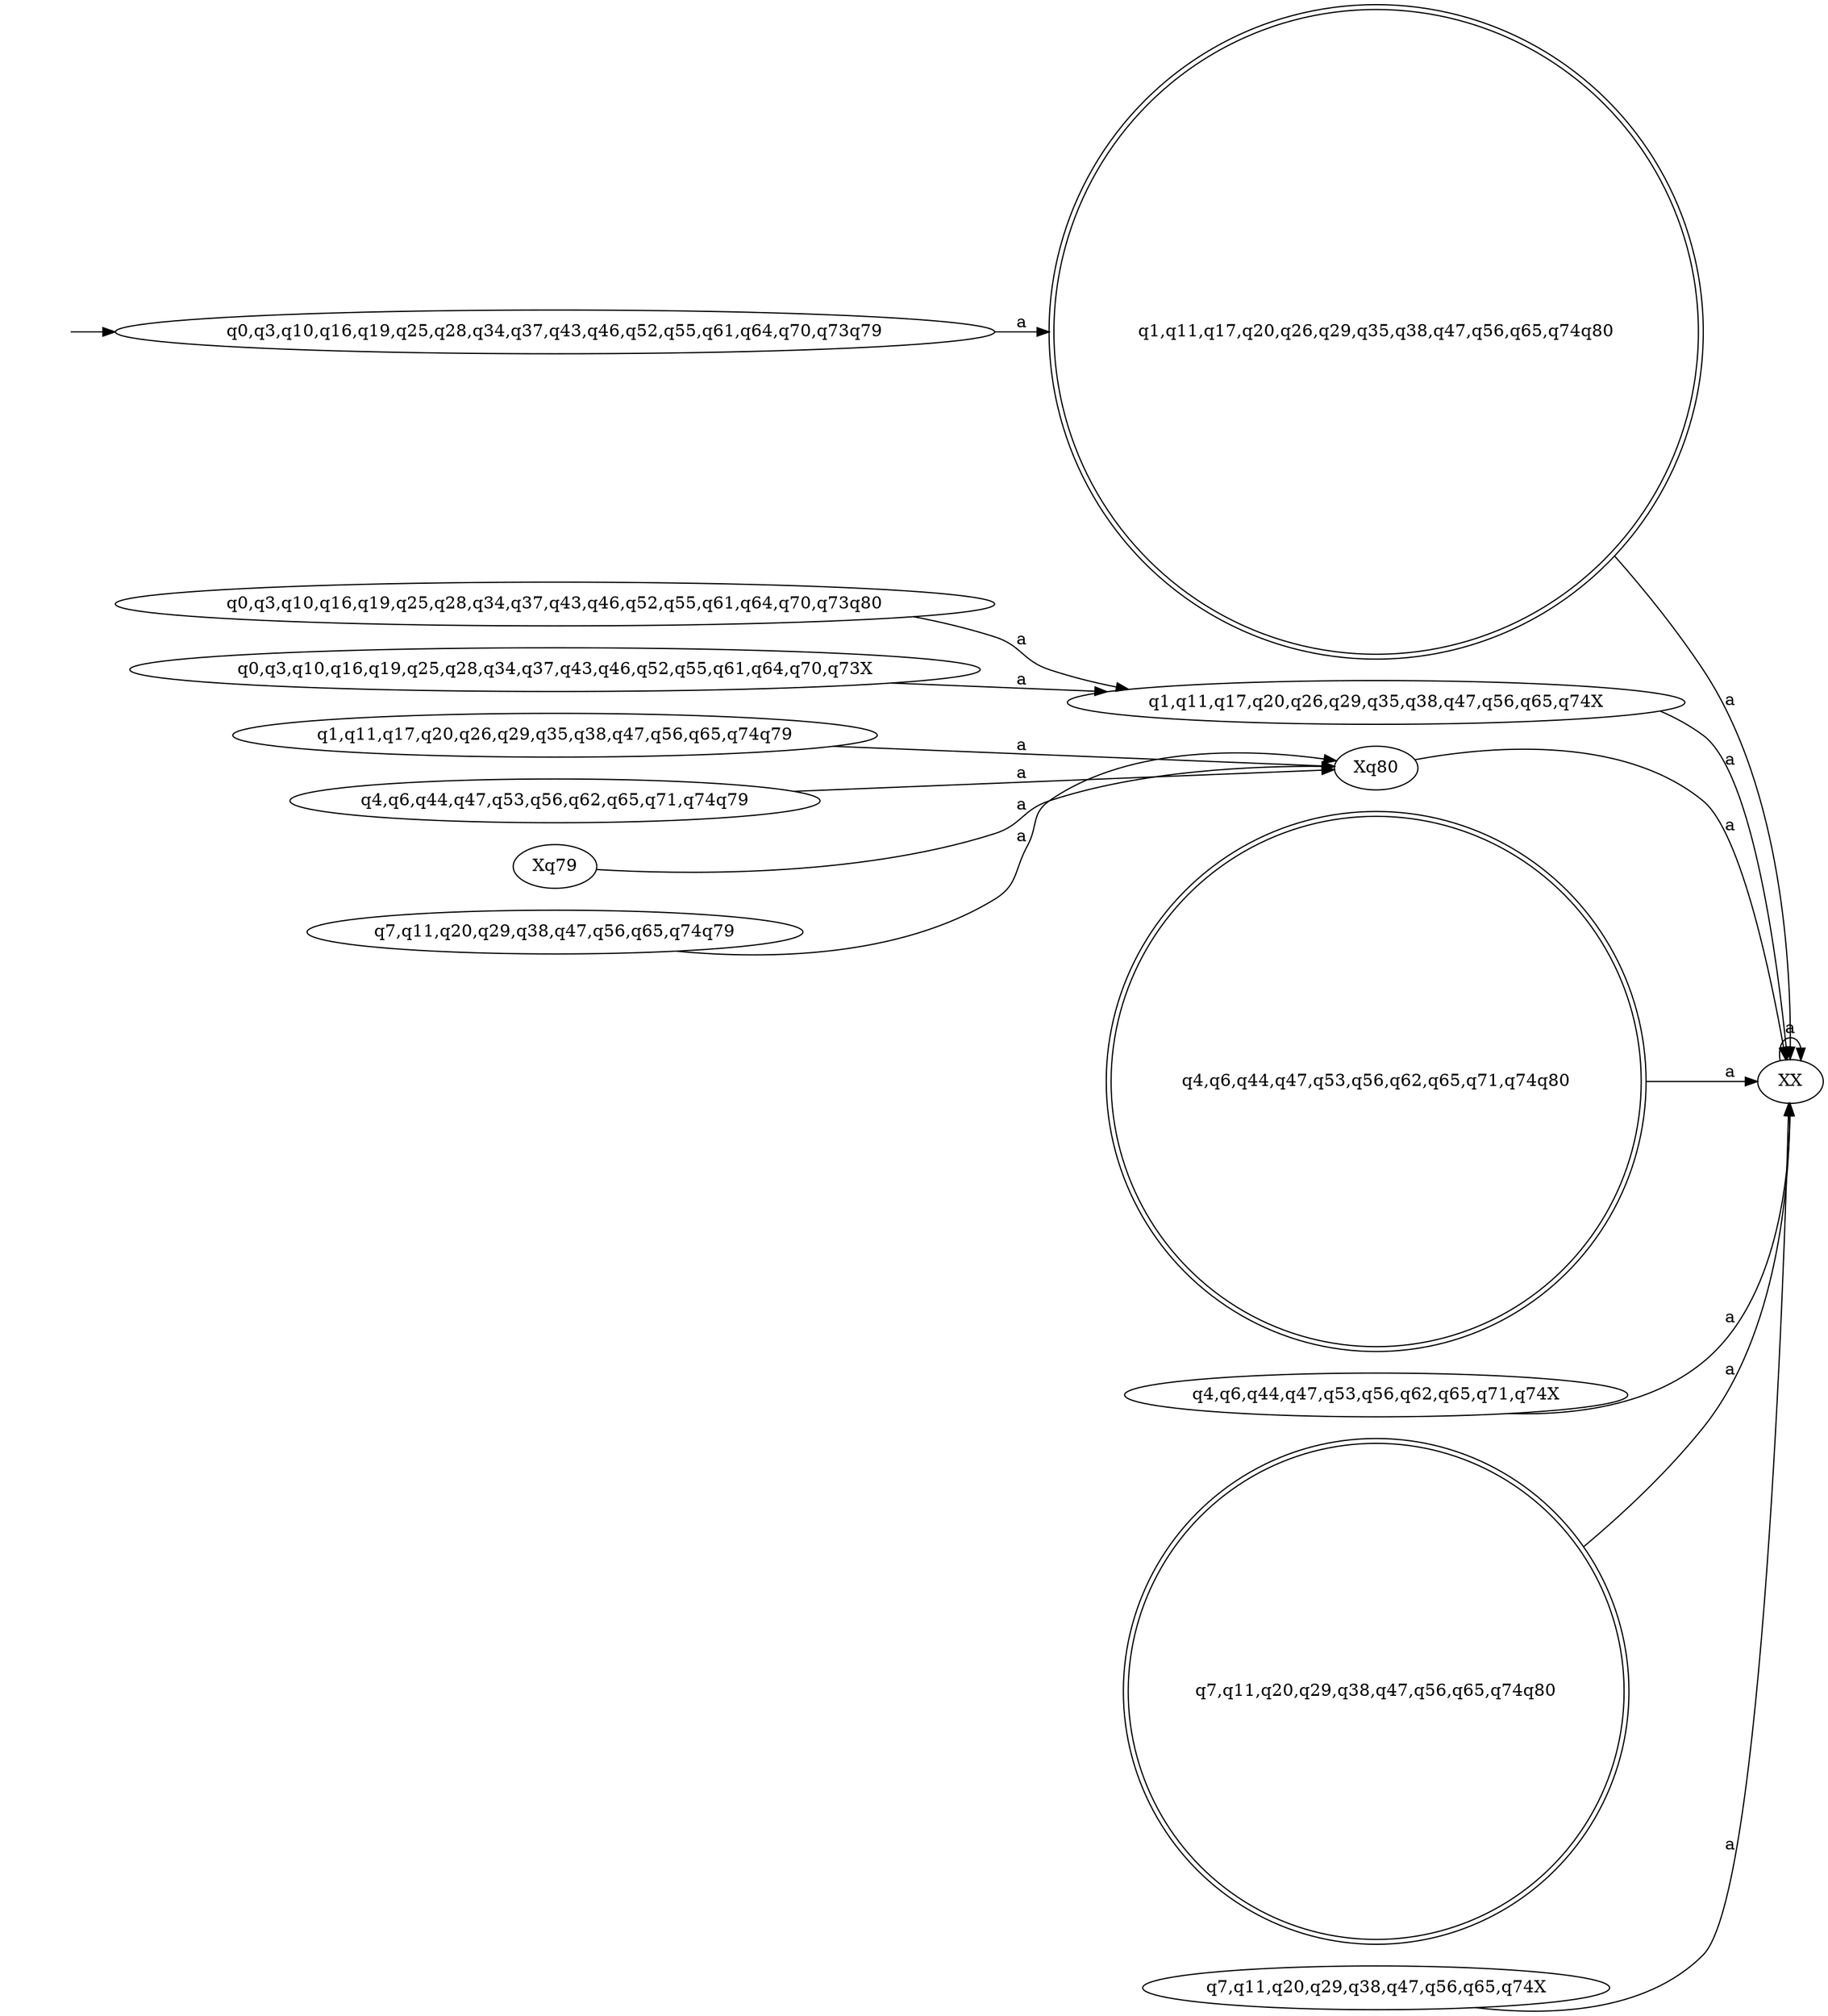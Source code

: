 digraph "g_g" {
	rankdir=LR
	-1[style="invis"];
	-1->"q0,q3,q10,q16,q19,q25,q28,q34,q37,q43,q46,q52,q55,q61,q64,q70,q73q79";
	"q0,q3,q10,q16,q19,q25,q28,q34,q37,q43,q46,q52,q55,q61,q64,q70,q73q79" -> "q1,q11,q17,q20,q26,q29,q35,q38,q47,q56,q65,q74q80" [label="a"]
	"q0,q3,q10,q16,q19,q25,q28,q34,q37,q43,q46,q52,q55,q61,q64,q70,q73q80" -> "q1,q11,q17,q20,q26,q29,q35,q38,q47,q56,q65,q74X" [label="a"]
	"q0,q3,q10,q16,q19,q25,q28,q34,q37,q43,q46,q52,q55,q61,q64,q70,q73X" -> "q1,q11,q17,q20,q26,q29,q35,q38,q47,q56,q65,q74X" [label="a"]
	"q1,q11,q17,q20,q26,q29,q35,q38,q47,q56,q65,q74q79" -> "Xq80" [label="a"]
	"q1,q11,q17,q20,q26,q29,q35,q38,q47,q56,q65,q74q80" -> "XX" [label="a"]
	"q1,q11,q17,q20,q26,q29,q35,q38,q47,q56,q65,q74X" -> "XX" [label="a"]
	"q4,q6,q44,q47,q53,q56,q62,q65,q71,q74q79" -> "Xq80" [label="a"]
	"q4,q6,q44,q47,q53,q56,q62,q65,q71,q74q80" -> "XX" [label="a"]
	"q4,q6,q44,q47,q53,q56,q62,q65,q71,q74X" -> "XX" [label="a"]
	"Xq79" -> "Xq80" [label="a"]
	"Xq80" -> "XX" [label="a"]
	"XX" -> "XX" [label="a"]
	"q7,q11,q20,q29,q38,q47,q56,q65,q74q79" -> "Xq80" [label="a"]
	"q7,q11,q20,q29,q38,q47,q56,q65,q74q80" -> "XX" [label="a"]
	"q7,q11,q20,q29,q38,q47,q56,q65,q74X" -> "XX" [label="a"]
	"q1,q11,q17,q20,q26,q29,q35,q38,q47,q56,q65,q74q80"[shape="doublecircle"];
	"q4,q6,q44,q47,q53,q56,q62,q65,q71,q74q80"[shape="doublecircle"];
	"q7,q11,q20,q29,q38,q47,q56,q65,q74q80"[shape="doublecircle"];
}
